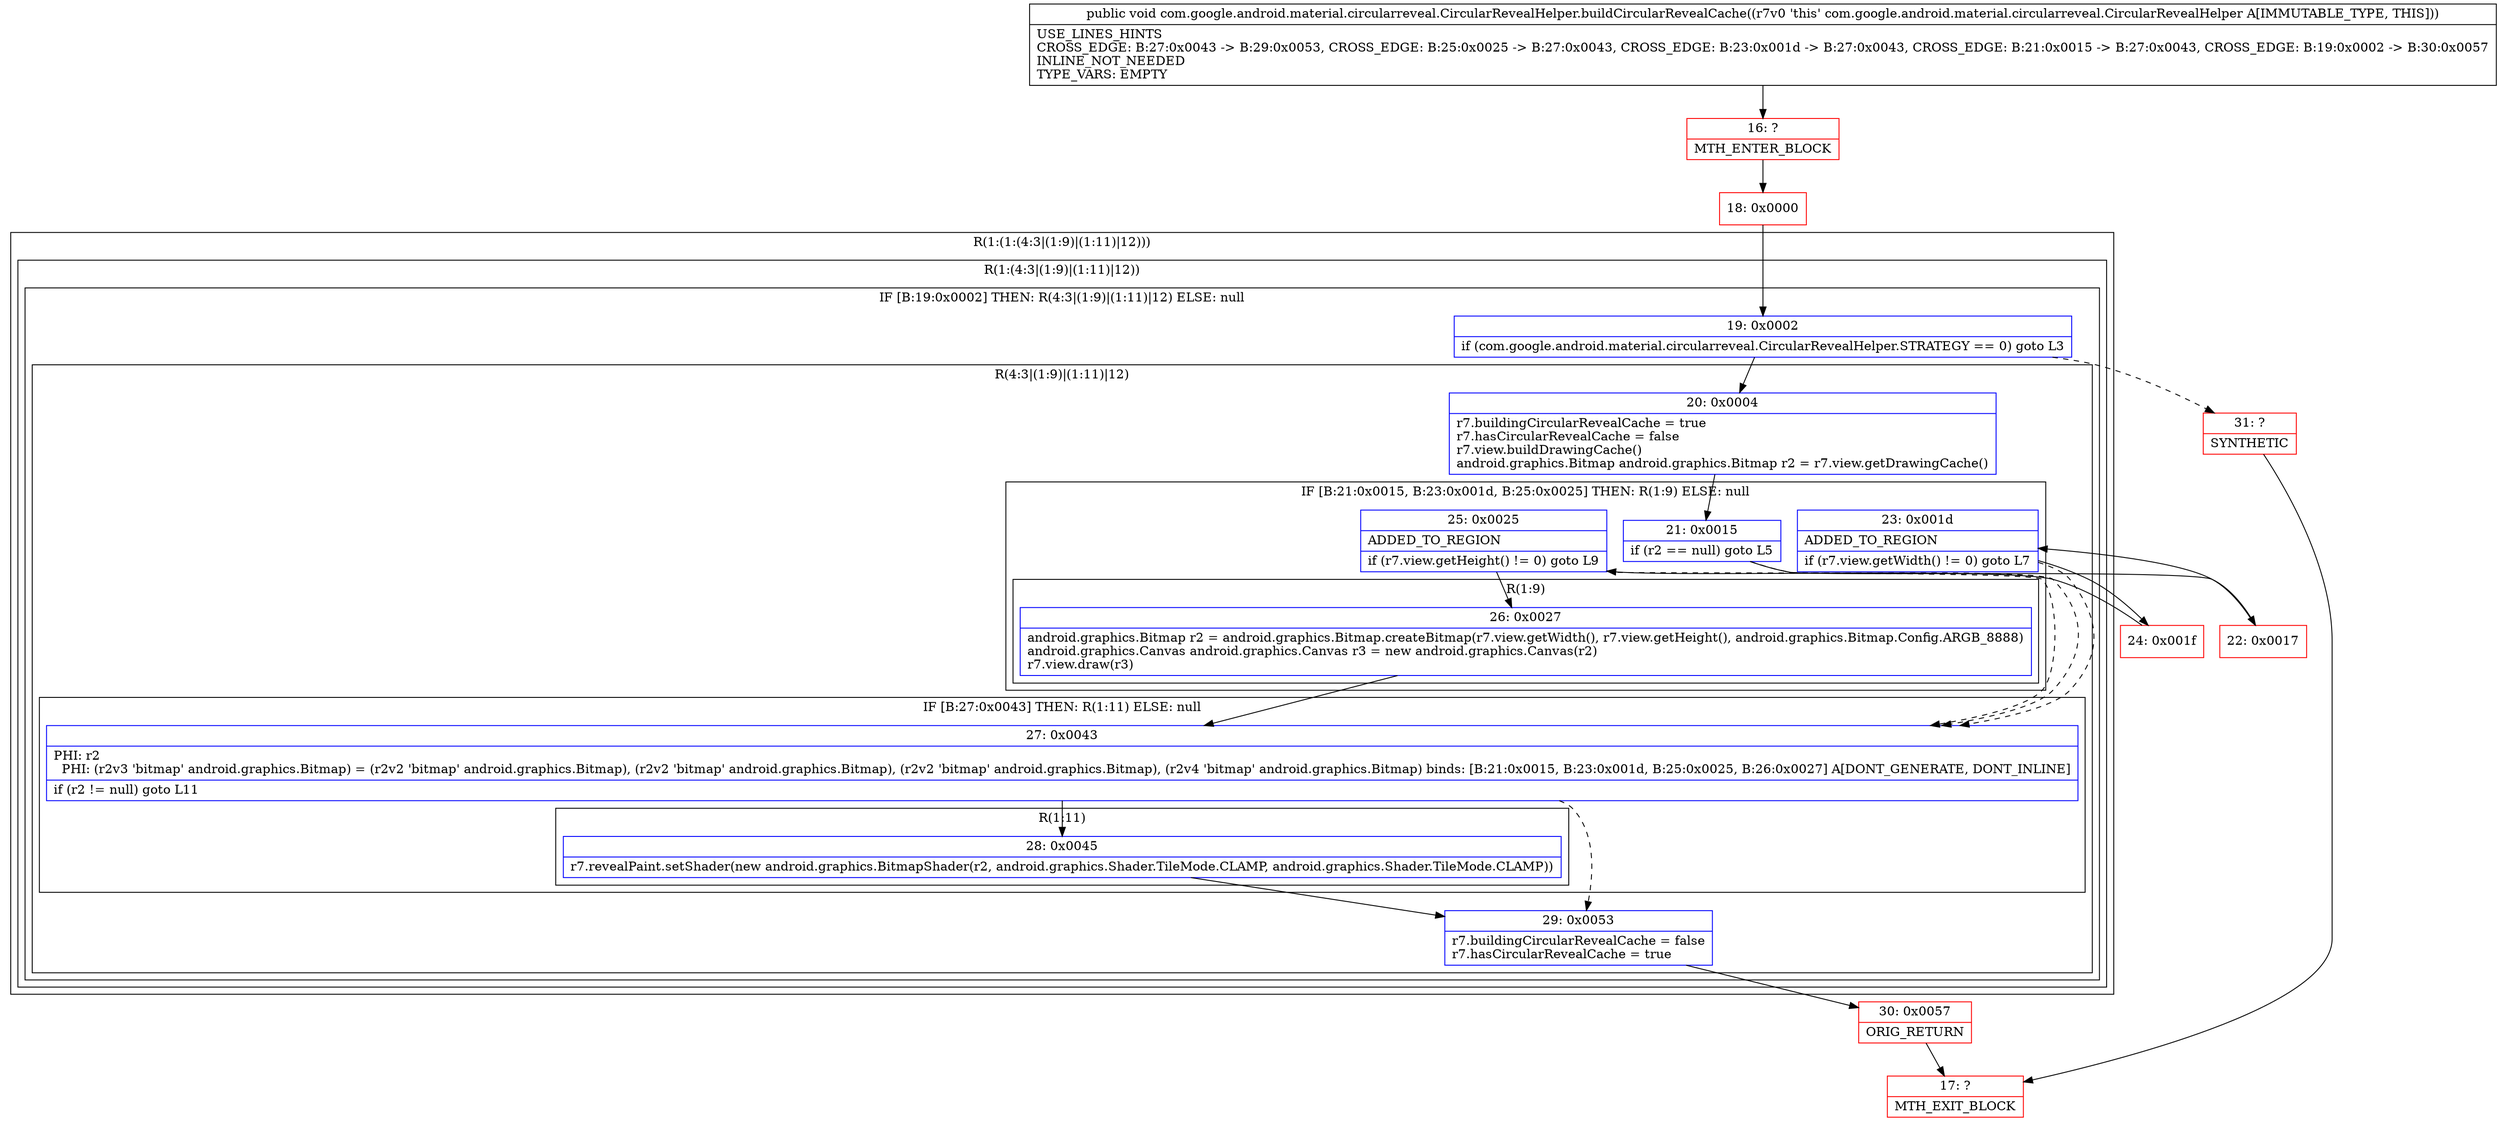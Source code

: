 digraph "CFG forcom.google.android.material.circularreveal.CircularRevealHelper.buildCircularRevealCache()V" {
subgraph cluster_Region_2090931414 {
label = "R(1:(1:(4:3|(1:9)|(1:11)|12)))";
node [shape=record,color=blue];
subgraph cluster_Region_1401022210 {
label = "R(1:(4:3|(1:9)|(1:11)|12))";
node [shape=record,color=blue];
subgraph cluster_IfRegion_218314741 {
label = "IF [B:19:0x0002] THEN: R(4:3|(1:9)|(1:11)|12) ELSE: null";
node [shape=record,color=blue];
Node_19 [shape=record,label="{19\:\ 0x0002|if (com.google.android.material.circularreveal.CircularRevealHelper.STRATEGY == 0) goto L3\l}"];
subgraph cluster_Region_1475747041 {
label = "R(4:3|(1:9)|(1:11)|12)";
node [shape=record,color=blue];
Node_20 [shape=record,label="{20\:\ 0x0004|r7.buildingCircularRevealCache = true\lr7.hasCircularRevealCache = false\lr7.view.buildDrawingCache()\landroid.graphics.Bitmap android.graphics.Bitmap r2 = r7.view.getDrawingCache()\l}"];
subgraph cluster_IfRegion_1333507365 {
label = "IF [B:21:0x0015, B:23:0x001d, B:25:0x0025] THEN: R(1:9) ELSE: null";
node [shape=record,color=blue];
Node_21 [shape=record,label="{21\:\ 0x0015|if (r2 == null) goto L5\l}"];
Node_23 [shape=record,label="{23\:\ 0x001d|ADDED_TO_REGION\l|if (r7.view.getWidth() != 0) goto L7\l}"];
Node_25 [shape=record,label="{25\:\ 0x0025|ADDED_TO_REGION\l|if (r7.view.getHeight() != 0) goto L9\l}"];
subgraph cluster_Region_1957670633 {
label = "R(1:9)";
node [shape=record,color=blue];
Node_26 [shape=record,label="{26\:\ 0x0027|android.graphics.Bitmap r2 = android.graphics.Bitmap.createBitmap(r7.view.getWidth(), r7.view.getHeight(), android.graphics.Bitmap.Config.ARGB_8888)\landroid.graphics.Canvas android.graphics.Canvas r3 = new android.graphics.Canvas(r2)\lr7.view.draw(r3)\l}"];
}
}
subgraph cluster_IfRegion_549439323 {
label = "IF [B:27:0x0043] THEN: R(1:11) ELSE: null";
node [shape=record,color=blue];
Node_27 [shape=record,label="{27\:\ 0x0043|PHI: r2 \l  PHI: (r2v3 'bitmap' android.graphics.Bitmap) = (r2v2 'bitmap' android.graphics.Bitmap), (r2v2 'bitmap' android.graphics.Bitmap), (r2v2 'bitmap' android.graphics.Bitmap), (r2v4 'bitmap' android.graphics.Bitmap) binds: [B:21:0x0015, B:23:0x001d, B:25:0x0025, B:26:0x0027] A[DONT_GENERATE, DONT_INLINE]\l|if (r2 != null) goto L11\l}"];
subgraph cluster_Region_1196021433 {
label = "R(1:11)";
node [shape=record,color=blue];
Node_28 [shape=record,label="{28\:\ 0x0045|r7.revealPaint.setShader(new android.graphics.BitmapShader(r2, android.graphics.Shader.TileMode.CLAMP, android.graphics.Shader.TileMode.CLAMP))\l}"];
}
}
Node_29 [shape=record,label="{29\:\ 0x0053|r7.buildingCircularRevealCache = false\lr7.hasCircularRevealCache = true\l}"];
}
}
}
}
Node_16 [shape=record,color=red,label="{16\:\ ?|MTH_ENTER_BLOCK\l}"];
Node_18 [shape=record,color=red,label="{18\:\ 0x0000}"];
Node_22 [shape=record,color=red,label="{22\:\ 0x0017}"];
Node_24 [shape=record,color=red,label="{24\:\ 0x001f}"];
Node_30 [shape=record,color=red,label="{30\:\ 0x0057|ORIG_RETURN\l}"];
Node_17 [shape=record,color=red,label="{17\:\ ?|MTH_EXIT_BLOCK\l}"];
Node_31 [shape=record,color=red,label="{31\:\ ?|SYNTHETIC\l}"];
MethodNode[shape=record,label="{public void com.google.android.material.circularreveal.CircularRevealHelper.buildCircularRevealCache((r7v0 'this' com.google.android.material.circularreveal.CircularRevealHelper A[IMMUTABLE_TYPE, THIS]))  | USE_LINES_HINTS\lCROSS_EDGE: B:27:0x0043 \-\> B:29:0x0053, CROSS_EDGE: B:25:0x0025 \-\> B:27:0x0043, CROSS_EDGE: B:23:0x001d \-\> B:27:0x0043, CROSS_EDGE: B:21:0x0015 \-\> B:27:0x0043, CROSS_EDGE: B:19:0x0002 \-\> B:30:0x0057\lINLINE_NOT_NEEDED\lTYPE_VARS: EMPTY\l}"];
MethodNode -> Node_16;Node_19 -> Node_20;
Node_19 -> Node_31[style=dashed];
Node_20 -> Node_21;
Node_21 -> Node_22;
Node_21 -> Node_27[style=dashed];
Node_23 -> Node_24;
Node_23 -> Node_27[style=dashed];
Node_25 -> Node_26;
Node_25 -> Node_27[style=dashed];
Node_26 -> Node_27;
Node_27 -> Node_28;
Node_27 -> Node_29[style=dashed];
Node_28 -> Node_29;
Node_29 -> Node_30;
Node_16 -> Node_18;
Node_18 -> Node_19;
Node_22 -> Node_23;
Node_24 -> Node_25;
Node_30 -> Node_17;
Node_31 -> Node_17;
}

